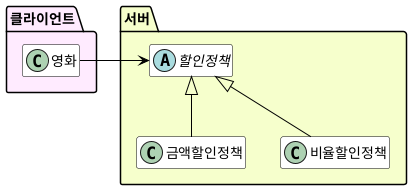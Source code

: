 @startuml
skinparam class {
    BackgroundColor White
    ArrowColor Black
    BorderColor Black
}
hide empty members
hide empty methods

package "서버" #F6FFCC {
  abstract class 할인정책
  할인정책 <|-- 금액할인정책
  할인정책 <|-- 비율할인정책
}

package "클라이언트" #FFEBFF {
  영화 -> 할인정책
}
@enduml
